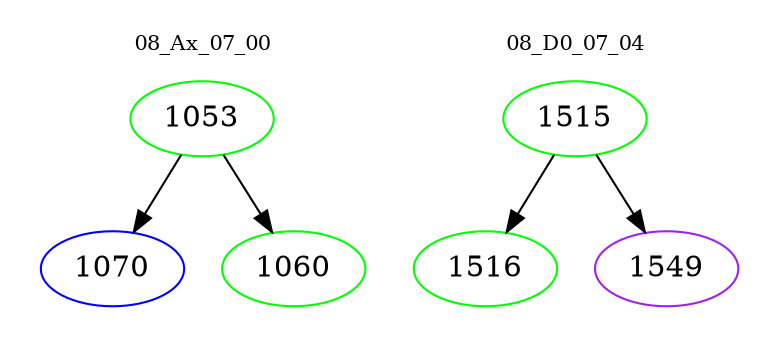 digraph{
subgraph cluster_0 {
color = white
label = "08_Ax_07_00";
fontsize=10;
T0_1053 [label="1053", color="green"]
T0_1053 -> T0_1070 [color="black"]
T0_1070 [label="1070", color="blue"]
T0_1053 -> T0_1060 [color="black"]
T0_1060 [label="1060", color="green"]
}
subgraph cluster_1 {
color = white
label = "08_D0_07_04";
fontsize=10;
T1_1515 [label="1515", color="green"]
T1_1515 -> T1_1516 [color="black"]
T1_1516 [label="1516", color="green"]
T1_1515 -> T1_1549 [color="black"]
T1_1549 [label="1549", color="purple"]
}
}
